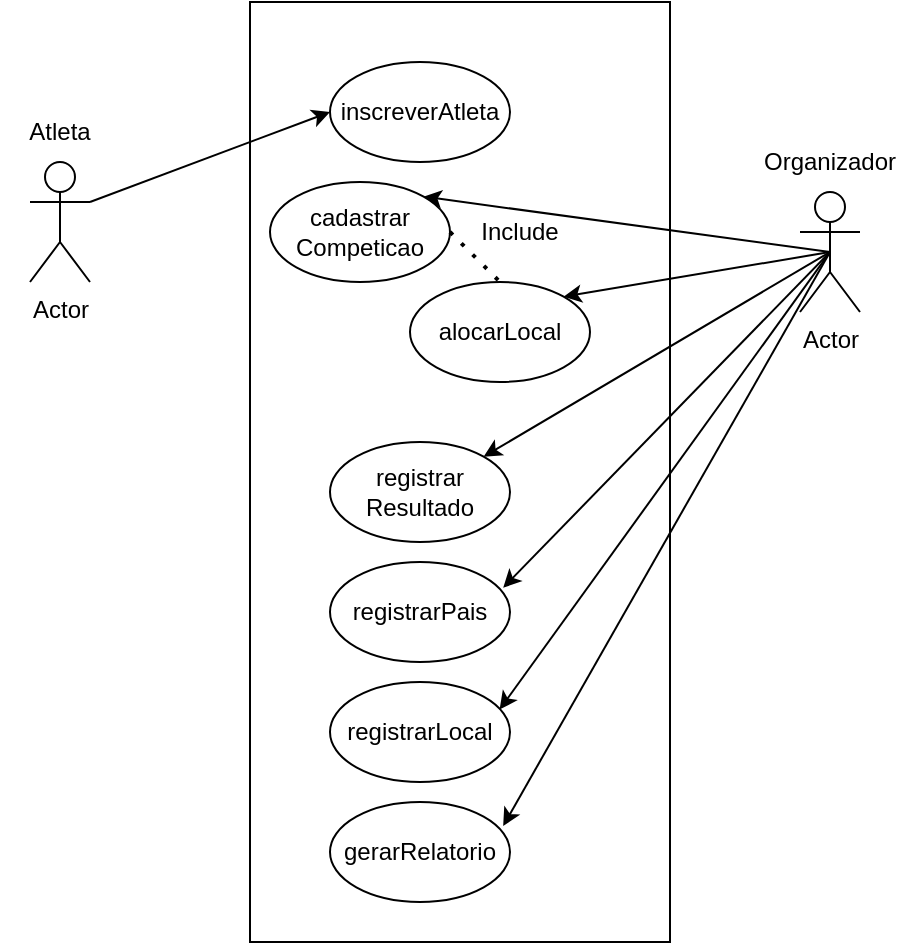 <mxfile version="26.1.3">
  <diagram name="Page-1" id="O0Yy7FJ-m11YLaCobSvw">
    <mxGraphModel dx="1436" dy="674" grid="1" gridSize="10" guides="1" tooltips="1" connect="1" arrows="1" fold="1" page="1" pageScale="1" pageWidth="850" pageHeight="1100" math="0" shadow="0">
      <root>
        <mxCell id="0" />
        <mxCell id="1" parent="0" />
        <mxCell id="9qLFsREBe1fj_uAYgdTg-1" value="Actor" style="shape=umlActor;verticalLabelPosition=bottom;verticalAlign=top;html=1;outlineConnect=0;" vertex="1" parent="1">
          <mxGeometry x="180" y="110" width="30" height="60" as="geometry" />
        </mxCell>
        <mxCell id="9qLFsREBe1fj_uAYgdTg-2" value="Actor" style="shape=umlActor;verticalLabelPosition=bottom;verticalAlign=top;html=1;outlineConnect=0;" vertex="1" parent="1">
          <mxGeometry x="565" y="125" width="30" height="60" as="geometry" />
        </mxCell>
        <mxCell id="9qLFsREBe1fj_uAYgdTg-4" value="" style="rounded=0;whiteSpace=wrap;html=1;" vertex="1" parent="1">
          <mxGeometry x="290" y="30" width="210" height="470" as="geometry" />
        </mxCell>
        <mxCell id="9qLFsREBe1fj_uAYgdTg-5" value="registrarPais" style="ellipse;whiteSpace=wrap;html=1;" vertex="1" parent="1">
          <mxGeometry x="330" y="310" width="90" height="50" as="geometry" />
        </mxCell>
        <mxCell id="9qLFsREBe1fj_uAYgdTg-6" value="inscreverAtleta" style="ellipse;whiteSpace=wrap;html=1;" vertex="1" parent="1">
          <mxGeometry x="330" y="60" width="90" height="50" as="geometry" />
        </mxCell>
        <mxCell id="9qLFsREBe1fj_uAYgdTg-7" value="registrarLocal" style="ellipse;whiteSpace=wrap;html=1;" vertex="1" parent="1">
          <mxGeometry x="330" y="370" width="90" height="50" as="geometry" />
        </mxCell>
        <mxCell id="9qLFsREBe1fj_uAYgdTg-8" value="alocarLocal" style="ellipse;whiteSpace=wrap;html=1;" vertex="1" parent="1">
          <mxGeometry x="370" y="170" width="90" height="50" as="geometry" />
        </mxCell>
        <mxCell id="9qLFsREBe1fj_uAYgdTg-9" value="cadastrar&lt;div&gt;Competicao&lt;/div&gt;" style="ellipse;whiteSpace=wrap;html=1;" vertex="1" parent="1">
          <mxGeometry x="300" y="120" width="90" height="50" as="geometry" />
        </mxCell>
        <mxCell id="9qLFsREBe1fj_uAYgdTg-10" value="registrar&lt;div&gt;Resultado&lt;/div&gt;" style="ellipse;whiteSpace=wrap;html=1;" vertex="1" parent="1">
          <mxGeometry x="330" y="250" width="90" height="50" as="geometry" />
        </mxCell>
        <mxCell id="9qLFsREBe1fj_uAYgdTg-11" value="gerarRelatorio" style="ellipse;whiteSpace=wrap;html=1;" vertex="1" parent="1">
          <mxGeometry x="330" y="430" width="90" height="50" as="geometry" />
        </mxCell>
        <mxCell id="9qLFsREBe1fj_uAYgdTg-14" value="Atleta" style="text;html=1;align=center;verticalAlign=middle;whiteSpace=wrap;rounded=0;" vertex="1" parent="1">
          <mxGeometry x="165" y="80" width="60" height="30" as="geometry" />
        </mxCell>
        <mxCell id="9qLFsREBe1fj_uAYgdTg-15" value="Organizador" style="text;html=1;align=center;verticalAlign=middle;whiteSpace=wrap;rounded=0;" vertex="1" parent="1">
          <mxGeometry x="550" y="95" width="60" height="30" as="geometry" />
        </mxCell>
        <mxCell id="9qLFsREBe1fj_uAYgdTg-25" value="" style="endArrow=classic;html=1;rounded=0;entryX=0.942;entryY=0.276;entryDx=0;entryDy=0;entryPerimeter=0;exitX=0.5;exitY=0.5;exitDx=0;exitDy=0;exitPerimeter=0;" edge="1" parent="1" source="9qLFsREBe1fj_uAYgdTg-2" target="9qLFsREBe1fj_uAYgdTg-7">
          <mxGeometry width="50" height="50" relative="1" as="geometry">
            <mxPoint x="30" y="130" as="sourcePoint" />
            <mxPoint x="80" y="50" as="targetPoint" />
          </mxGeometry>
        </mxCell>
        <mxCell id="9qLFsREBe1fj_uAYgdTg-26" value="" style="endArrow=classic;html=1;rounded=0;entryX=0.962;entryY=0.258;entryDx=0;entryDy=0;entryPerimeter=0;exitX=0.5;exitY=0.5;exitDx=0;exitDy=0;exitPerimeter=0;" edge="1" parent="1" source="9qLFsREBe1fj_uAYgdTg-2" target="9qLFsREBe1fj_uAYgdTg-5">
          <mxGeometry width="50" height="50" relative="1" as="geometry">
            <mxPoint x="40" y="110" as="sourcePoint" />
            <mxPoint x="90" y="60" as="targetPoint" />
          </mxGeometry>
        </mxCell>
        <mxCell id="9qLFsREBe1fj_uAYgdTg-27" value="" style="endArrow=classic;html=1;rounded=0;entryX=1;entryY=0;entryDx=0;entryDy=0;exitX=0.5;exitY=0.5;exitDx=0;exitDy=0;exitPerimeter=0;" edge="1" parent="1" source="9qLFsREBe1fj_uAYgdTg-2" target="9qLFsREBe1fj_uAYgdTg-8">
          <mxGeometry width="50" height="50" relative="1" as="geometry">
            <mxPoint x="580" y="160" as="sourcePoint" />
            <mxPoint x="100" y="70" as="targetPoint" />
          </mxGeometry>
        </mxCell>
        <mxCell id="9qLFsREBe1fj_uAYgdTg-28" value="" style="endArrow=classic;html=1;rounded=0;entryX=1;entryY=0;entryDx=0;entryDy=0;exitX=0.5;exitY=0.5;exitDx=0;exitDy=0;exitPerimeter=0;" edge="1" parent="1" source="9qLFsREBe1fj_uAYgdTg-2" target="9qLFsREBe1fj_uAYgdTg-10">
          <mxGeometry width="50" height="50" relative="1" as="geometry">
            <mxPoint x="580" y="160" as="sourcePoint" />
            <mxPoint x="110" y="80" as="targetPoint" />
          </mxGeometry>
        </mxCell>
        <mxCell id="9qLFsREBe1fj_uAYgdTg-29" value="" style="endArrow=classic;html=1;rounded=0;entryX=1;entryY=0;entryDx=0;entryDy=0;exitX=0.5;exitY=0.5;exitDx=0;exitDy=0;exitPerimeter=0;" edge="1" parent="1" source="9qLFsREBe1fj_uAYgdTg-2" target="9qLFsREBe1fj_uAYgdTg-9">
          <mxGeometry width="50" height="50" relative="1" as="geometry">
            <mxPoint x="690" y="185" as="sourcePoint" />
            <mxPoint x="740" y="135" as="targetPoint" />
          </mxGeometry>
        </mxCell>
        <mxCell id="9qLFsREBe1fj_uAYgdTg-30" value="" style="endArrow=classic;html=1;rounded=0;entryX=0;entryY=0.5;entryDx=0;entryDy=0;" edge="1" parent="1" target="9qLFsREBe1fj_uAYgdTg-6">
          <mxGeometry width="50" height="50" relative="1" as="geometry">
            <mxPoint x="210" y="130" as="sourcePoint" />
            <mxPoint x="260" y="80" as="targetPoint" />
          </mxGeometry>
        </mxCell>
        <mxCell id="9qLFsREBe1fj_uAYgdTg-31" value="" style="endArrow=none;dashed=1;html=1;dashPattern=1 3;strokeWidth=2;rounded=0;exitX=1;exitY=0.5;exitDx=0;exitDy=0;entryX=0.5;entryY=0;entryDx=0;entryDy=0;" edge="1" parent="1" source="9qLFsREBe1fj_uAYgdTg-9" target="9qLFsREBe1fj_uAYgdTg-8">
          <mxGeometry width="50" height="50" relative="1" as="geometry">
            <mxPoint x="400" y="135" as="sourcePoint" />
            <mxPoint x="490" y="85" as="targetPoint" />
          </mxGeometry>
        </mxCell>
        <mxCell id="9qLFsREBe1fj_uAYgdTg-32" value="Include" style="text;html=1;align=center;verticalAlign=middle;whiteSpace=wrap;rounded=0;" vertex="1" parent="1">
          <mxGeometry x="395" y="130" width="60" height="30" as="geometry" />
        </mxCell>
        <mxCell id="9qLFsREBe1fj_uAYgdTg-35" value="" style="endArrow=classic;html=1;rounded=0;entryX=0.962;entryY=0.24;entryDx=0;entryDy=0;entryPerimeter=0;exitX=0.5;exitY=0.5;exitDx=0;exitDy=0;exitPerimeter=0;" edge="1" parent="1" source="9qLFsREBe1fj_uAYgdTg-2" target="9qLFsREBe1fj_uAYgdTg-11">
          <mxGeometry width="50" height="50" relative="1" as="geometry">
            <mxPoint x="-59" y="340" as="sourcePoint" />
            <mxPoint x="330" y="598" as="targetPoint" />
          </mxGeometry>
        </mxCell>
      </root>
    </mxGraphModel>
  </diagram>
</mxfile>
